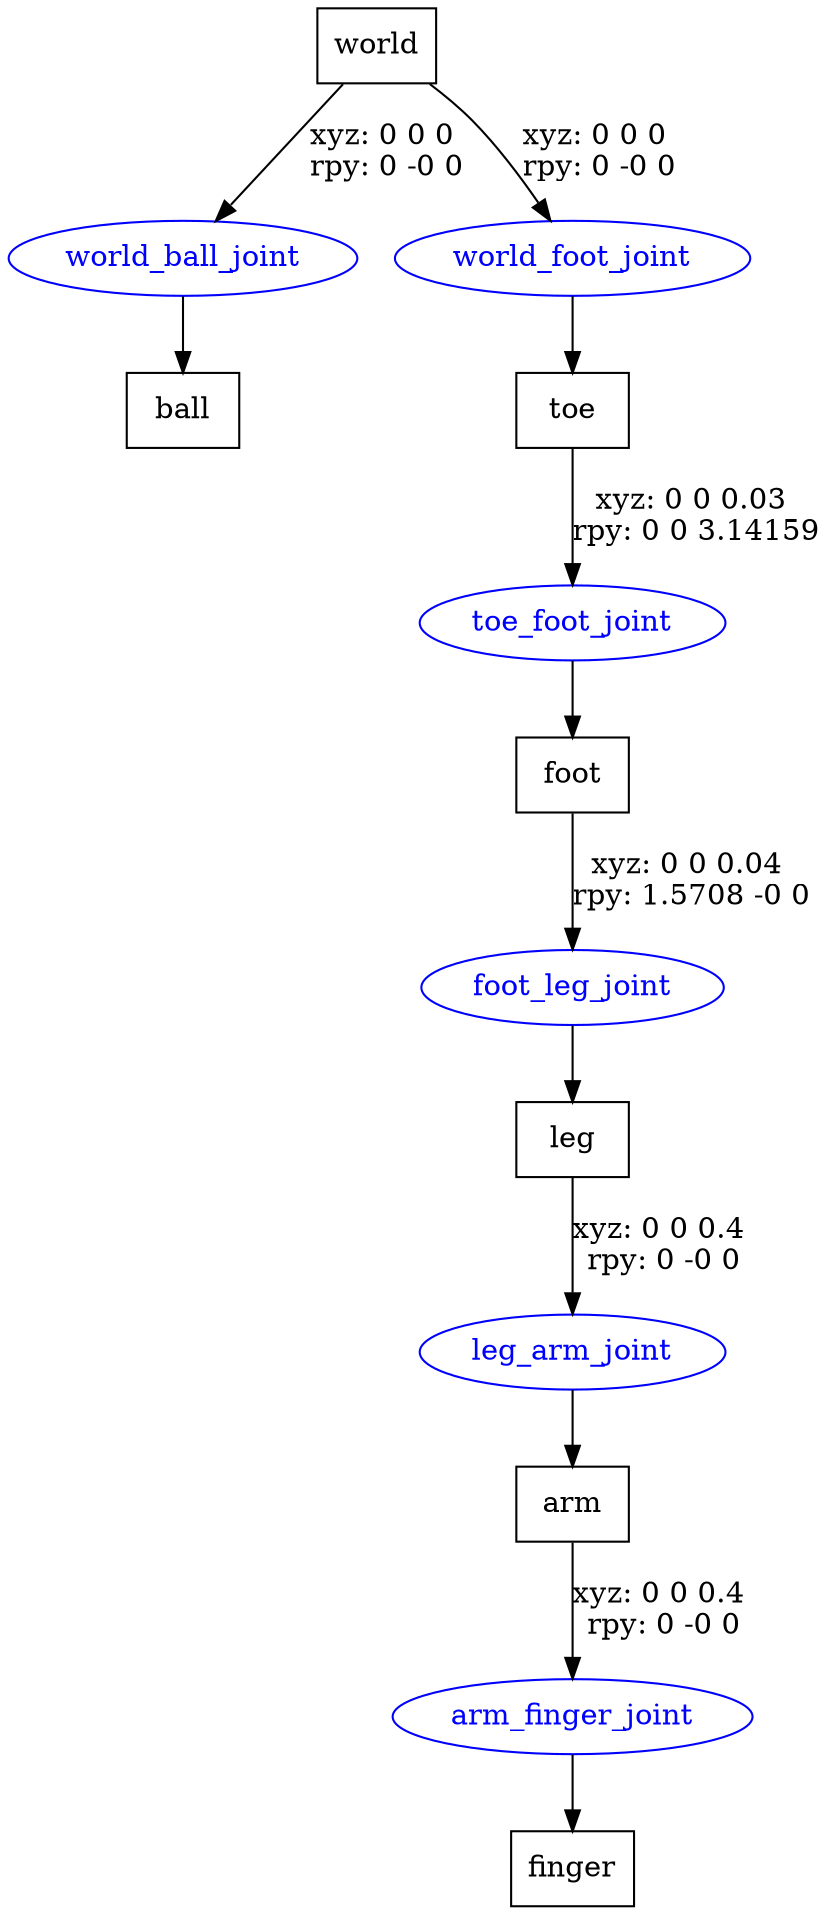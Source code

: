 digraph G {
node [shape=box];
"world" [label="world"];
"ball" [label="ball"];
"toe" [label="toe"];
"foot" [label="foot"];
"leg" [label="leg"];
"arm" [label="arm"];
"finger" [label="finger"];
node [shape=ellipse, color=blue, fontcolor=blue];
"world" -> "world_ball_joint" [label="xyz: 0 0 0 \nrpy: 0 -0 0"]
"world_ball_joint" -> "ball"
"world" -> "world_foot_joint" [label="xyz: 0 0 0 \nrpy: 0 -0 0"]
"world_foot_joint" -> "toe"
"toe" -> "toe_foot_joint" [label="xyz: 0 0 0.03 \nrpy: 0 0 3.14159"]
"toe_foot_joint" -> "foot"
"foot" -> "foot_leg_joint" [label="xyz: 0 0 0.04 \nrpy: 1.5708 -0 0"]
"foot_leg_joint" -> "leg"
"leg" -> "leg_arm_joint" [label="xyz: 0 0 0.4 \nrpy: 0 -0 0"]
"leg_arm_joint" -> "arm"
"arm" -> "arm_finger_joint" [label="xyz: 0 0 0.4 \nrpy: 0 -0 0"]
"arm_finger_joint" -> "finger"
}
